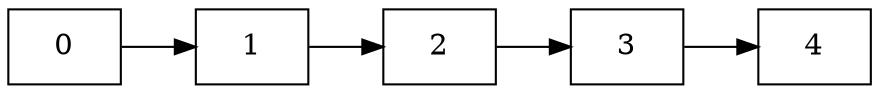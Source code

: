 digraph{
node[shape=record];
rankdir="LR";
0[label="0"];
1[label="1"];
0->1
2[label="2"];
1->2
3[label="3"];
2->3
4[label="4"];
3->4

}